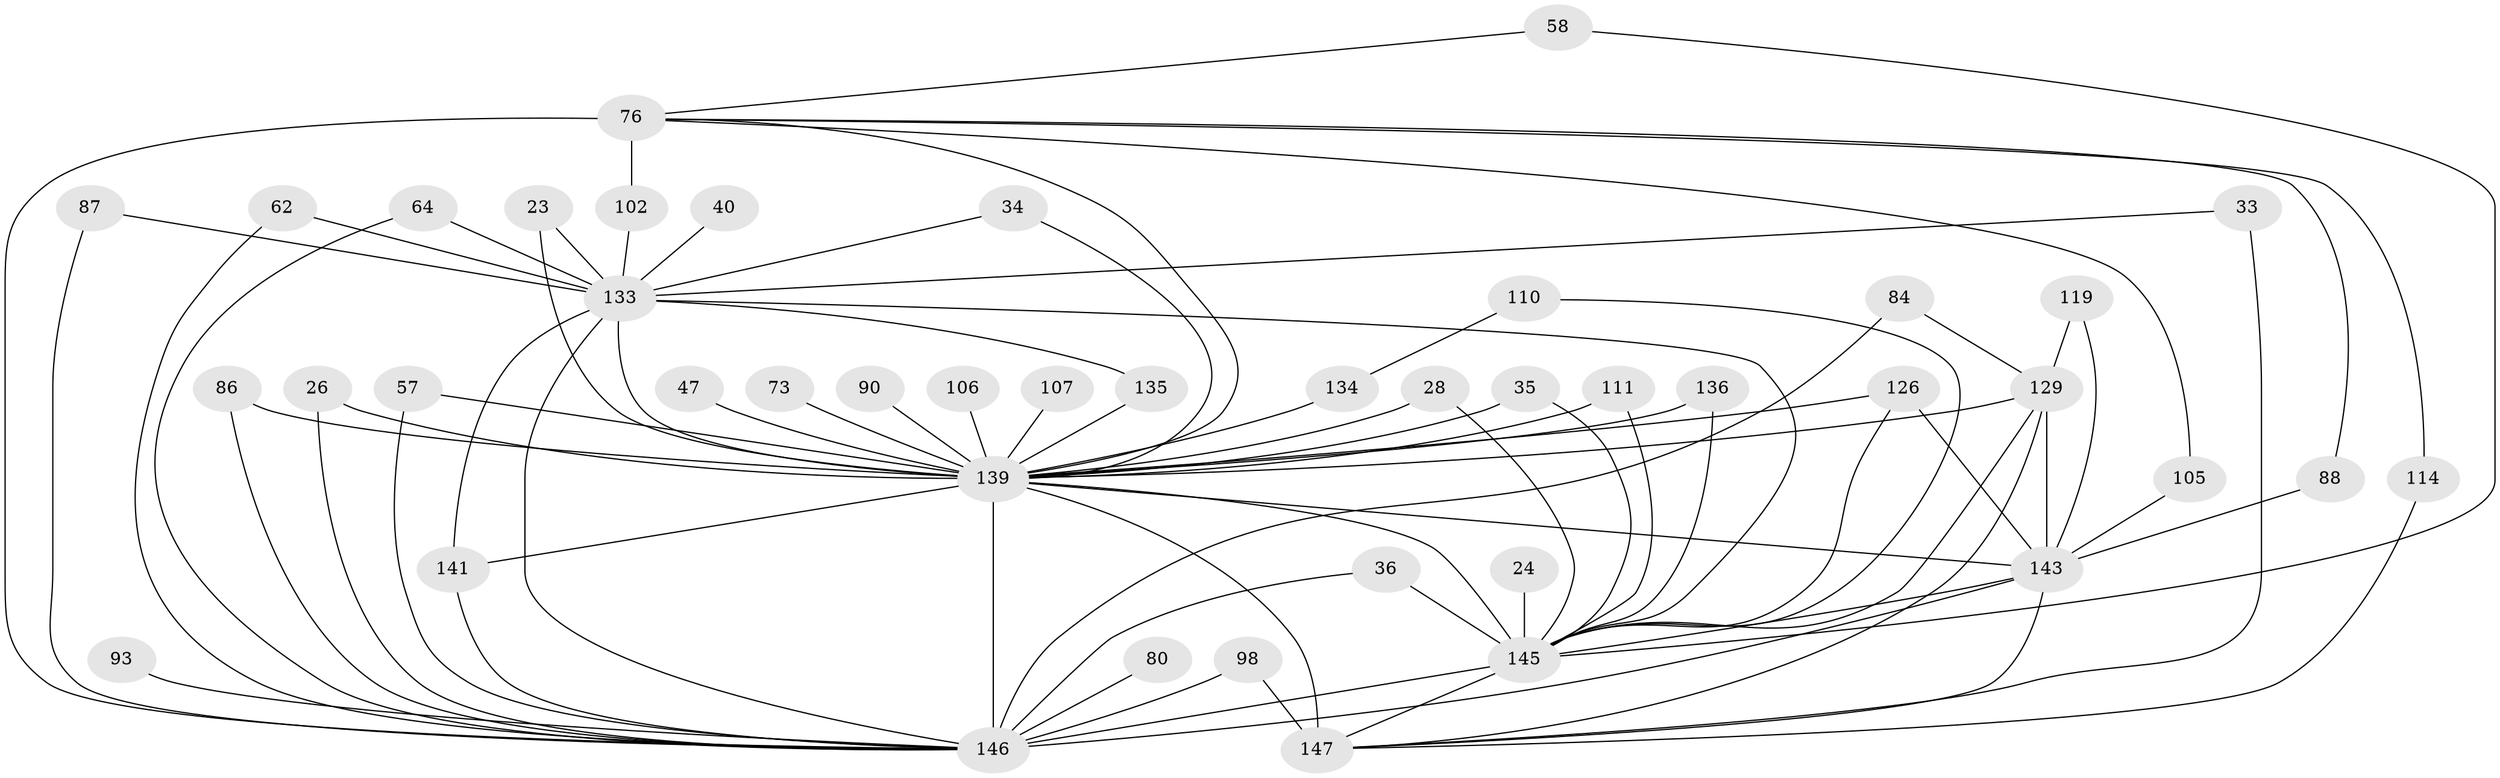 // original degree distribution, {20: 0.013605442176870748, 21: 0.006802721088435374, 26: 0.006802721088435374, 22: 0.006802721088435374, 30: 0.006802721088435374, 28: 0.006802721088435374, 27: 0.006802721088435374, 10: 0.013605442176870748, 25: 0.006802721088435374, 8: 0.013605442176870748, 4: 0.07482993197278912, 13: 0.006802721088435374, 5: 0.02040816326530612, 2: 0.564625850340136, 3: 0.1836734693877551, 6: 0.034013605442176874, 11: 0.006802721088435374, 9: 0.006802721088435374, 7: 0.013605442176870748}
// Generated by graph-tools (version 1.1) at 2025/49/03/04/25 21:49:24]
// undirected, 44 vertices, 82 edges
graph export_dot {
graph [start="1"]
  node [color=gray90,style=filled];
  23;
  24;
  26;
  28;
  33;
  34;
  35;
  36 [super="+16"];
  40;
  47;
  57;
  58;
  62;
  64;
  73;
  76 [super="+74"];
  80;
  84;
  86;
  87;
  88;
  90;
  93;
  98;
  102 [super="+54"];
  105;
  106;
  107;
  110;
  111;
  114;
  119;
  126 [super="+82"];
  129 [super="+69+125"];
  133 [super="+37+8+9"];
  134 [super="+92"];
  135;
  136;
  139 [super="+121+85+132+10"];
  141 [super="+96+83"];
  143 [super="+75+112+122+60+130+104"];
  145 [super="+138+140+137"];
  146 [super="+41+127+6+144"];
  147 [super="+51+65+123+131+117"];
  23 -- 133;
  23 -- 139;
  24 -- 145 [weight=2];
  26 -- 139;
  26 -- 146;
  28 -- 145;
  28 -- 139;
  33 -- 133;
  33 -- 147;
  34 -- 133;
  34 -- 139;
  35 -- 145;
  35 -- 139;
  36 -- 145 [weight=2];
  36 -- 146;
  40 -- 133 [weight=2];
  47 -- 139 [weight=2];
  57 -- 139;
  57 -- 146;
  58 -- 145;
  58 -- 76;
  62 -- 133;
  62 -- 146;
  64 -- 133;
  64 -- 146;
  73 -- 139;
  76 -- 139 [weight=2];
  76 -- 102 [weight=2];
  76 -- 105;
  76 -- 114;
  76 -- 146 [weight=5];
  76 -- 88;
  80 -- 146;
  84 -- 129;
  84 -- 146;
  86 -- 139;
  86 -- 146;
  87 -- 133;
  87 -- 146;
  88 -- 143;
  90 -- 139 [weight=2];
  93 -- 146 [weight=2];
  98 -- 147;
  98 -- 146;
  102 -- 133;
  105 -- 143;
  106 -- 139 [weight=2];
  107 -- 139 [weight=2];
  110 -- 134;
  110 -- 145;
  111 -- 145;
  111 -- 139;
  114 -- 147;
  119 -- 129;
  119 -- 143;
  126 -- 143 [weight=5];
  126 -- 145;
  126 -- 139;
  129 -- 143 [weight=2];
  129 -- 139 [weight=2];
  129 -- 145 [weight=7];
  129 -- 147;
  133 -- 135;
  133 -- 141 [weight=2];
  133 -- 145 [weight=12];
  133 -- 139 [weight=14];
  133 -- 146 [weight=7];
  134 -- 139 [weight=3];
  135 -- 139;
  136 -- 145;
  136 -- 139;
  139 -- 145 [weight=12];
  139 -- 141 [weight=5];
  139 -- 147 [weight=11];
  139 -- 143 [weight=6];
  139 -- 146 [weight=16];
  141 -- 146;
  143 -- 145 [weight=3];
  143 -- 146 [weight=9];
  143 -- 147;
  145 -- 147 [weight=5];
  145 -- 146 [weight=10];
}

